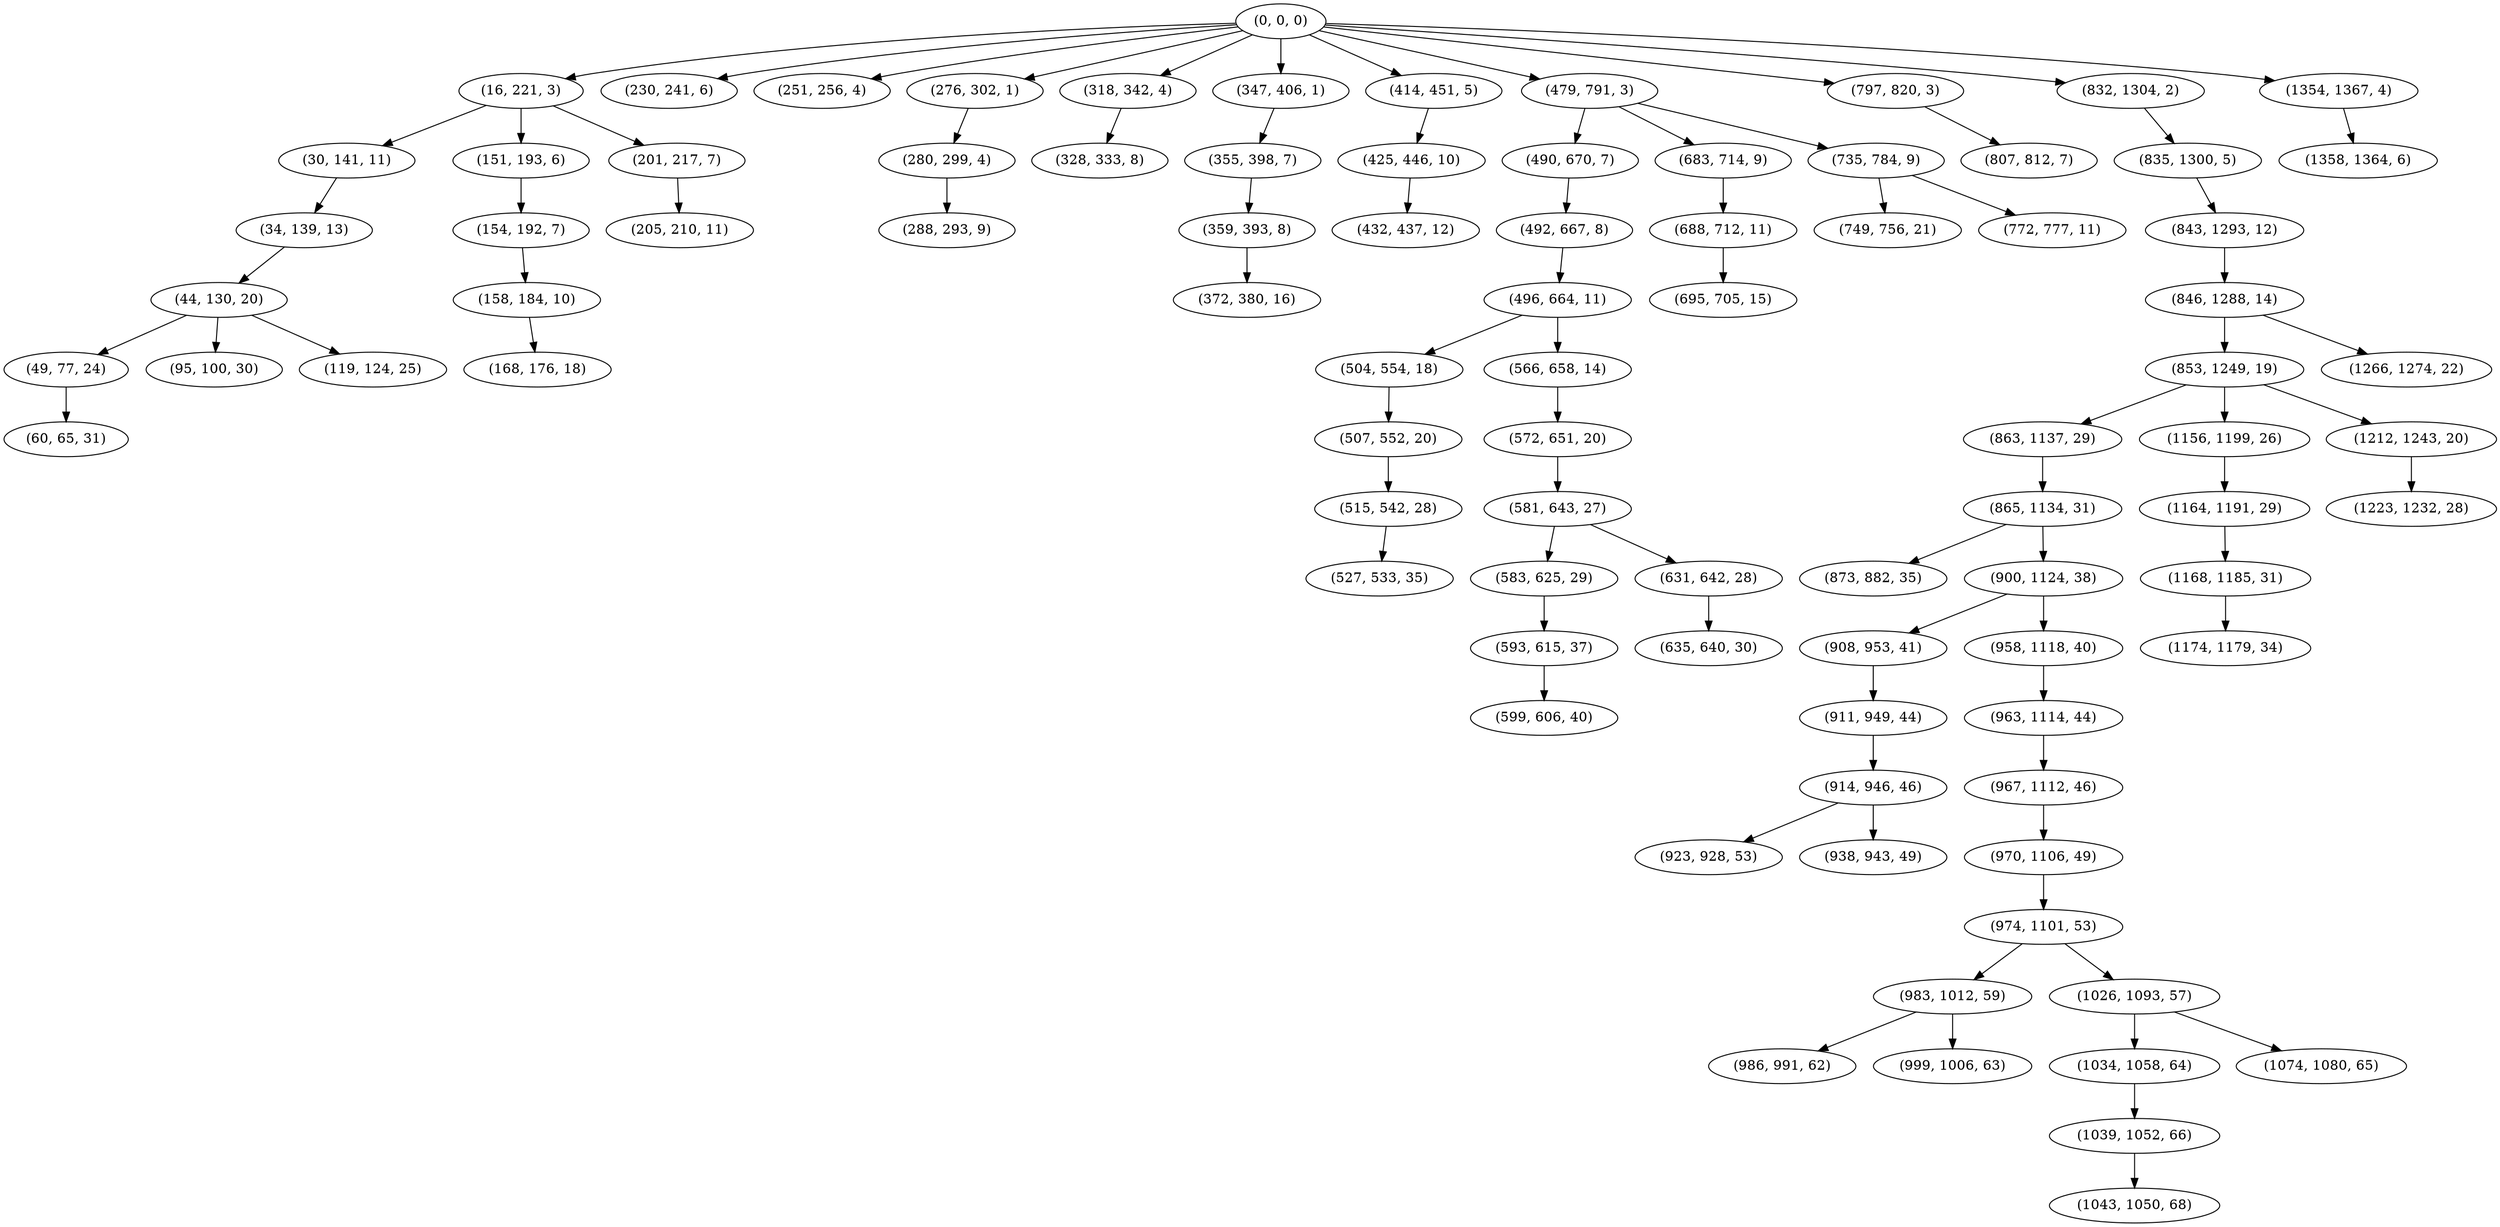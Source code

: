 digraph tree {
    "(0, 0, 0)";
    "(16, 221, 3)";
    "(30, 141, 11)";
    "(34, 139, 13)";
    "(44, 130, 20)";
    "(49, 77, 24)";
    "(60, 65, 31)";
    "(95, 100, 30)";
    "(119, 124, 25)";
    "(151, 193, 6)";
    "(154, 192, 7)";
    "(158, 184, 10)";
    "(168, 176, 18)";
    "(201, 217, 7)";
    "(205, 210, 11)";
    "(230, 241, 6)";
    "(251, 256, 4)";
    "(276, 302, 1)";
    "(280, 299, 4)";
    "(288, 293, 9)";
    "(318, 342, 4)";
    "(328, 333, 8)";
    "(347, 406, 1)";
    "(355, 398, 7)";
    "(359, 393, 8)";
    "(372, 380, 16)";
    "(414, 451, 5)";
    "(425, 446, 10)";
    "(432, 437, 12)";
    "(479, 791, 3)";
    "(490, 670, 7)";
    "(492, 667, 8)";
    "(496, 664, 11)";
    "(504, 554, 18)";
    "(507, 552, 20)";
    "(515, 542, 28)";
    "(527, 533, 35)";
    "(566, 658, 14)";
    "(572, 651, 20)";
    "(581, 643, 27)";
    "(583, 625, 29)";
    "(593, 615, 37)";
    "(599, 606, 40)";
    "(631, 642, 28)";
    "(635, 640, 30)";
    "(683, 714, 9)";
    "(688, 712, 11)";
    "(695, 705, 15)";
    "(735, 784, 9)";
    "(749, 756, 21)";
    "(772, 777, 11)";
    "(797, 820, 3)";
    "(807, 812, 7)";
    "(832, 1304, 2)";
    "(835, 1300, 5)";
    "(843, 1293, 12)";
    "(846, 1288, 14)";
    "(853, 1249, 19)";
    "(863, 1137, 29)";
    "(865, 1134, 31)";
    "(873, 882, 35)";
    "(900, 1124, 38)";
    "(908, 953, 41)";
    "(911, 949, 44)";
    "(914, 946, 46)";
    "(923, 928, 53)";
    "(938, 943, 49)";
    "(958, 1118, 40)";
    "(963, 1114, 44)";
    "(967, 1112, 46)";
    "(970, 1106, 49)";
    "(974, 1101, 53)";
    "(983, 1012, 59)";
    "(986, 991, 62)";
    "(999, 1006, 63)";
    "(1026, 1093, 57)";
    "(1034, 1058, 64)";
    "(1039, 1052, 66)";
    "(1043, 1050, 68)";
    "(1074, 1080, 65)";
    "(1156, 1199, 26)";
    "(1164, 1191, 29)";
    "(1168, 1185, 31)";
    "(1174, 1179, 34)";
    "(1212, 1243, 20)";
    "(1223, 1232, 28)";
    "(1266, 1274, 22)";
    "(1354, 1367, 4)";
    "(1358, 1364, 6)";
    "(0, 0, 0)" -> "(16, 221, 3)";
    "(0, 0, 0)" -> "(230, 241, 6)";
    "(0, 0, 0)" -> "(251, 256, 4)";
    "(0, 0, 0)" -> "(276, 302, 1)";
    "(0, 0, 0)" -> "(318, 342, 4)";
    "(0, 0, 0)" -> "(347, 406, 1)";
    "(0, 0, 0)" -> "(414, 451, 5)";
    "(0, 0, 0)" -> "(479, 791, 3)";
    "(0, 0, 0)" -> "(797, 820, 3)";
    "(0, 0, 0)" -> "(832, 1304, 2)";
    "(0, 0, 0)" -> "(1354, 1367, 4)";
    "(16, 221, 3)" -> "(30, 141, 11)";
    "(16, 221, 3)" -> "(151, 193, 6)";
    "(16, 221, 3)" -> "(201, 217, 7)";
    "(30, 141, 11)" -> "(34, 139, 13)";
    "(34, 139, 13)" -> "(44, 130, 20)";
    "(44, 130, 20)" -> "(49, 77, 24)";
    "(44, 130, 20)" -> "(95, 100, 30)";
    "(44, 130, 20)" -> "(119, 124, 25)";
    "(49, 77, 24)" -> "(60, 65, 31)";
    "(151, 193, 6)" -> "(154, 192, 7)";
    "(154, 192, 7)" -> "(158, 184, 10)";
    "(158, 184, 10)" -> "(168, 176, 18)";
    "(201, 217, 7)" -> "(205, 210, 11)";
    "(276, 302, 1)" -> "(280, 299, 4)";
    "(280, 299, 4)" -> "(288, 293, 9)";
    "(318, 342, 4)" -> "(328, 333, 8)";
    "(347, 406, 1)" -> "(355, 398, 7)";
    "(355, 398, 7)" -> "(359, 393, 8)";
    "(359, 393, 8)" -> "(372, 380, 16)";
    "(414, 451, 5)" -> "(425, 446, 10)";
    "(425, 446, 10)" -> "(432, 437, 12)";
    "(479, 791, 3)" -> "(490, 670, 7)";
    "(479, 791, 3)" -> "(683, 714, 9)";
    "(479, 791, 3)" -> "(735, 784, 9)";
    "(490, 670, 7)" -> "(492, 667, 8)";
    "(492, 667, 8)" -> "(496, 664, 11)";
    "(496, 664, 11)" -> "(504, 554, 18)";
    "(496, 664, 11)" -> "(566, 658, 14)";
    "(504, 554, 18)" -> "(507, 552, 20)";
    "(507, 552, 20)" -> "(515, 542, 28)";
    "(515, 542, 28)" -> "(527, 533, 35)";
    "(566, 658, 14)" -> "(572, 651, 20)";
    "(572, 651, 20)" -> "(581, 643, 27)";
    "(581, 643, 27)" -> "(583, 625, 29)";
    "(581, 643, 27)" -> "(631, 642, 28)";
    "(583, 625, 29)" -> "(593, 615, 37)";
    "(593, 615, 37)" -> "(599, 606, 40)";
    "(631, 642, 28)" -> "(635, 640, 30)";
    "(683, 714, 9)" -> "(688, 712, 11)";
    "(688, 712, 11)" -> "(695, 705, 15)";
    "(735, 784, 9)" -> "(749, 756, 21)";
    "(735, 784, 9)" -> "(772, 777, 11)";
    "(797, 820, 3)" -> "(807, 812, 7)";
    "(832, 1304, 2)" -> "(835, 1300, 5)";
    "(835, 1300, 5)" -> "(843, 1293, 12)";
    "(843, 1293, 12)" -> "(846, 1288, 14)";
    "(846, 1288, 14)" -> "(853, 1249, 19)";
    "(846, 1288, 14)" -> "(1266, 1274, 22)";
    "(853, 1249, 19)" -> "(863, 1137, 29)";
    "(853, 1249, 19)" -> "(1156, 1199, 26)";
    "(853, 1249, 19)" -> "(1212, 1243, 20)";
    "(863, 1137, 29)" -> "(865, 1134, 31)";
    "(865, 1134, 31)" -> "(873, 882, 35)";
    "(865, 1134, 31)" -> "(900, 1124, 38)";
    "(900, 1124, 38)" -> "(908, 953, 41)";
    "(900, 1124, 38)" -> "(958, 1118, 40)";
    "(908, 953, 41)" -> "(911, 949, 44)";
    "(911, 949, 44)" -> "(914, 946, 46)";
    "(914, 946, 46)" -> "(923, 928, 53)";
    "(914, 946, 46)" -> "(938, 943, 49)";
    "(958, 1118, 40)" -> "(963, 1114, 44)";
    "(963, 1114, 44)" -> "(967, 1112, 46)";
    "(967, 1112, 46)" -> "(970, 1106, 49)";
    "(970, 1106, 49)" -> "(974, 1101, 53)";
    "(974, 1101, 53)" -> "(983, 1012, 59)";
    "(974, 1101, 53)" -> "(1026, 1093, 57)";
    "(983, 1012, 59)" -> "(986, 991, 62)";
    "(983, 1012, 59)" -> "(999, 1006, 63)";
    "(1026, 1093, 57)" -> "(1034, 1058, 64)";
    "(1026, 1093, 57)" -> "(1074, 1080, 65)";
    "(1034, 1058, 64)" -> "(1039, 1052, 66)";
    "(1039, 1052, 66)" -> "(1043, 1050, 68)";
    "(1156, 1199, 26)" -> "(1164, 1191, 29)";
    "(1164, 1191, 29)" -> "(1168, 1185, 31)";
    "(1168, 1185, 31)" -> "(1174, 1179, 34)";
    "(1212, 1243, 20)" -> "(1223, 1232, 28)";
    "(1354, 1367, 4)" -> "(1358, 1364, 6)";
}
